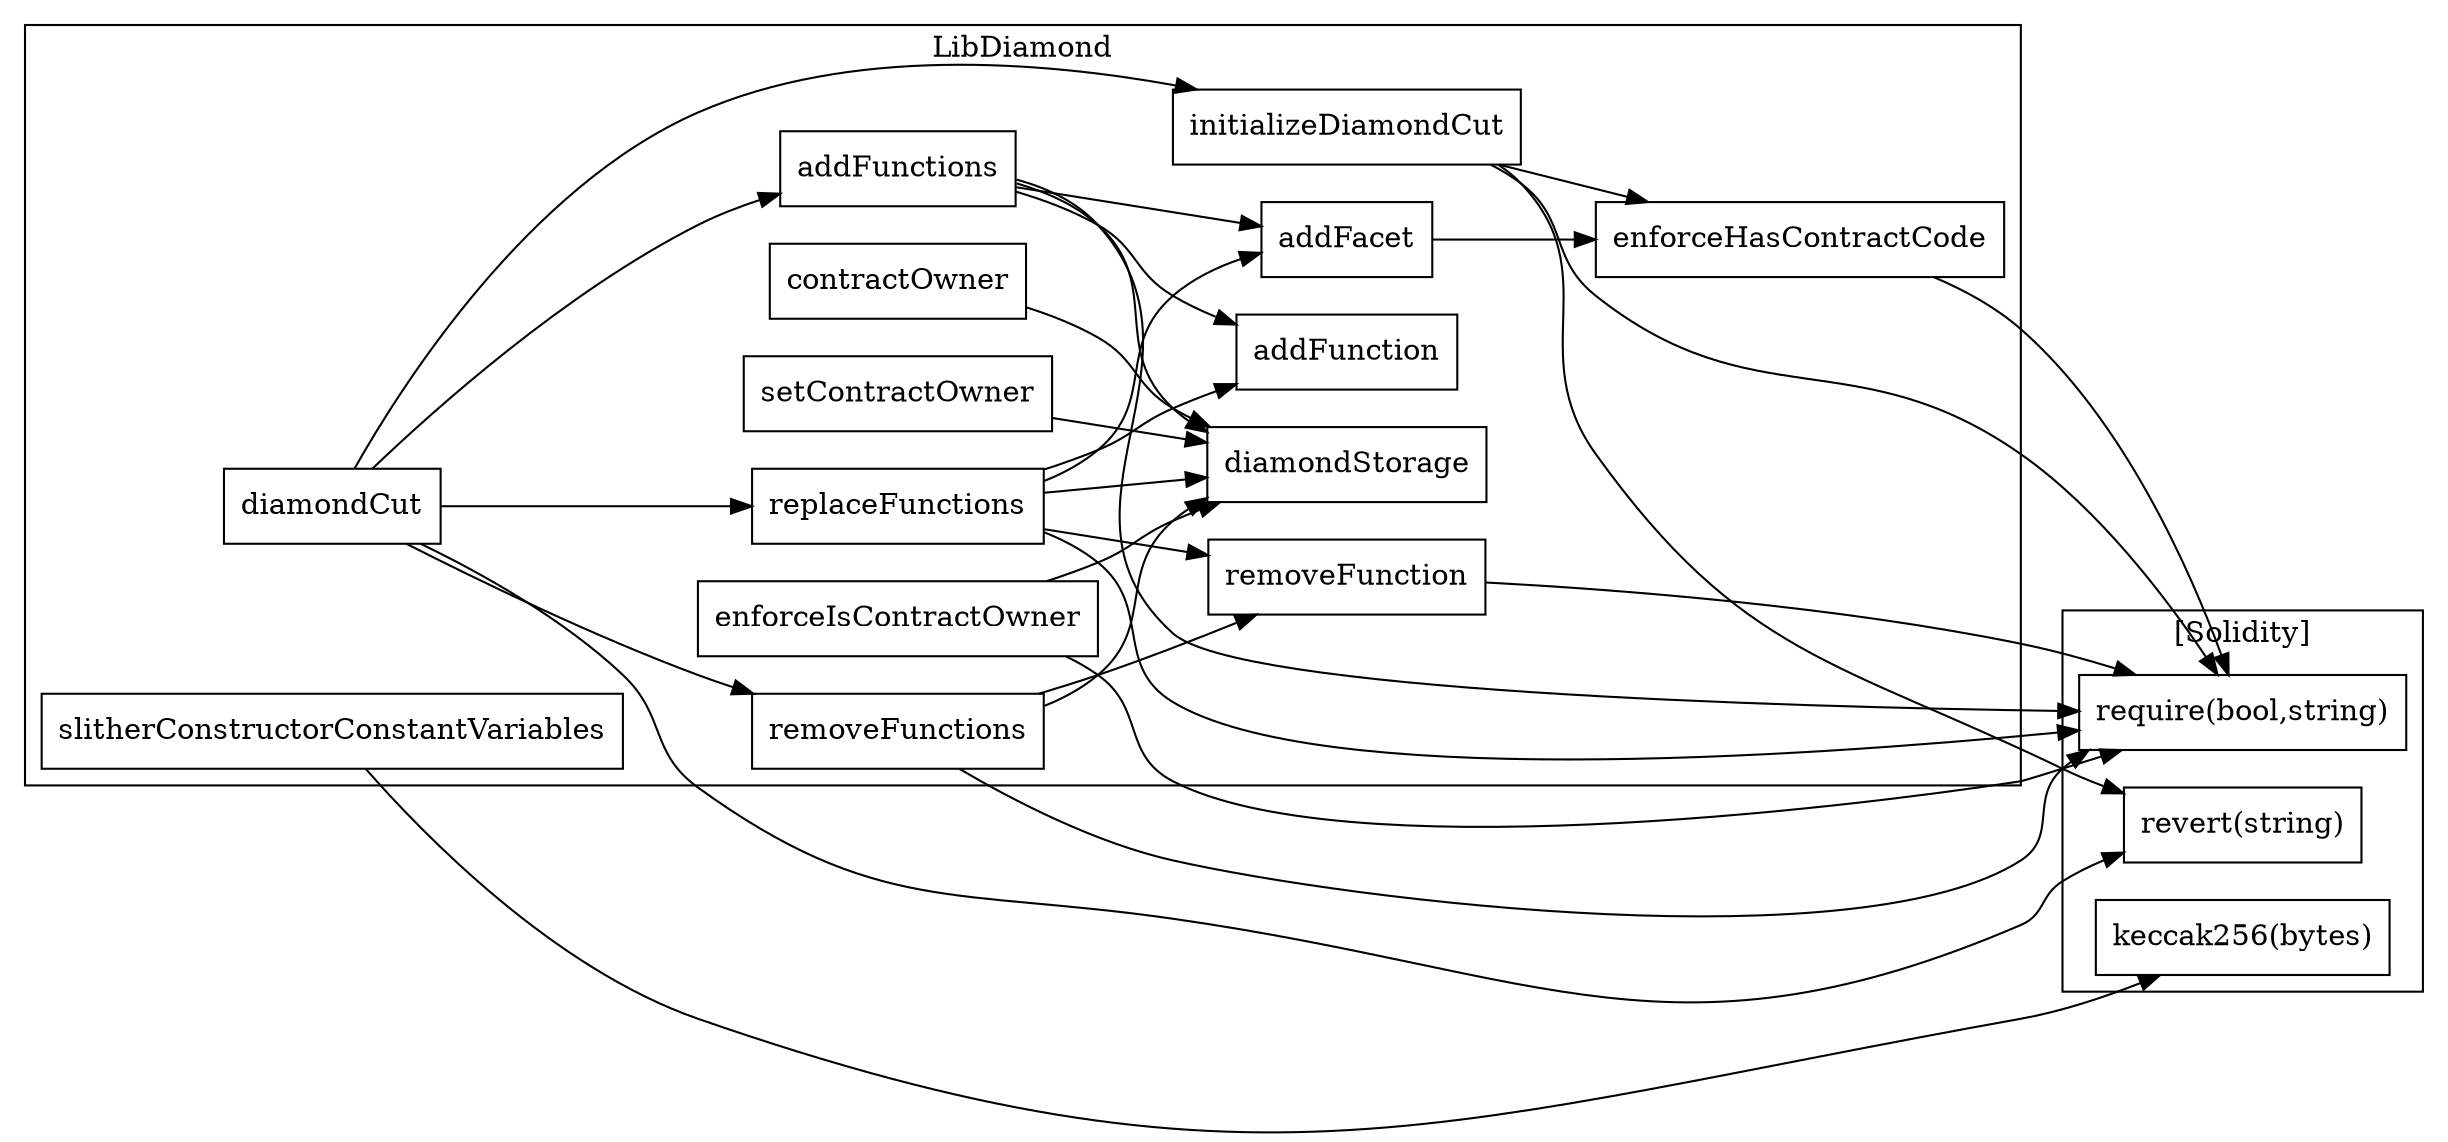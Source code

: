 strict digraph {
rankdir="LR"
node [shape=box]
subgraph cluster_1069_LibDiamond {
label = "LibDiamond"
"1069_enforceIsContractOwner" [label="enforceIsContractOwner"]
"1069_diamondStorage" [label="diamondStorage"]
"1069_initializeDiamondCut" [label="initializeDiamondCut"]
"1069_enforceHasContractCode" [label="enforceHasContractCode"]
"1069_diamondCut" [label="diamondCut"]
"1069_slitherConstructorConstantVariables" [label="slitherConstructorConstantVariables"]
"1069_removeFunctions" [label="removeFunctions"]
"1069_addFunction" [label="addFunction"]
"1069_setContractOwner" [label="setContractOwner"]
"1069_addFunctions" [label="addFunctions"]
"1069_replaceFunctions" [label="replaceFunctions"]
"1069_addFacet" [label="addFacet"]
"1069_removeFunction" [label="removeFunction"]
"1069_contractOwner" [label="contractOwner"]
"1069_replaceFunctions" -> "1069_addFacet"
"1069_addFunctions" -> "1069_addFacet"
"1069_addFunctions" -> "1069_diamondStorage"
"1069_addFacet" -> "1069_enforceHasContractCode"
"1069_addFunctions" -> "1069_addFunction"
"1069_setContractOwner" -> "1069_diamondStorage"
"1069_diamondCut" -> "1069_replaceFunctions"
"1069_contractOwner" -> "1069_diamondStorage"
"1069_replaceFunctions" -> "1069_removeFunction"
"1069_initializeDiamondCut" -> "1069_enforceHasContractCode"
"1069_replaceFunctions" -> "1069_addFunction"
"1069_removeFunctions" -> "1069_diamondStorage"
"1069_removeFunctions" -> "1069_removeFunction"
"1069_enforceIsContractOwner" -> "1069_diamondStorage"
"1069_diamondCut" -> "1069_initializeDiamondCut"
"1069_diamondCut" -> "1069_addFunctions"
"1069_diamondCut" -> "1069_removeFunctions"
"1069_replaceFunctions" -> "1069_diamondStorage"
}subgraph cluster_solidity {
label = "[Solidity]"
"require(bool,string)" 
"revert(string)" 
"keccak256(bytes)" 
"1069_enforceIsContractOwner" -> "require(bool,string)"
"1069_slitherConstructorConstantVariables" -> "keccak256(bytes)"
"1069_initializeDiamondCut" -> "require(bool,string)"
"1069_enforceHasContractCode" -> "require(bool,string)"
"1069_removeFunctions" -> "require(bool,string)"
"1069_addFunctions" -> "require(bool,string)"
"1069_replaceFunctions" -> "require(bool,string)"
"1069_initializeDiamondCut" -> "revert(string)"
"1069_diamondCut" -> "revert(string)"
"1069_removeFunction" -> "require(bool,string)"
}
}